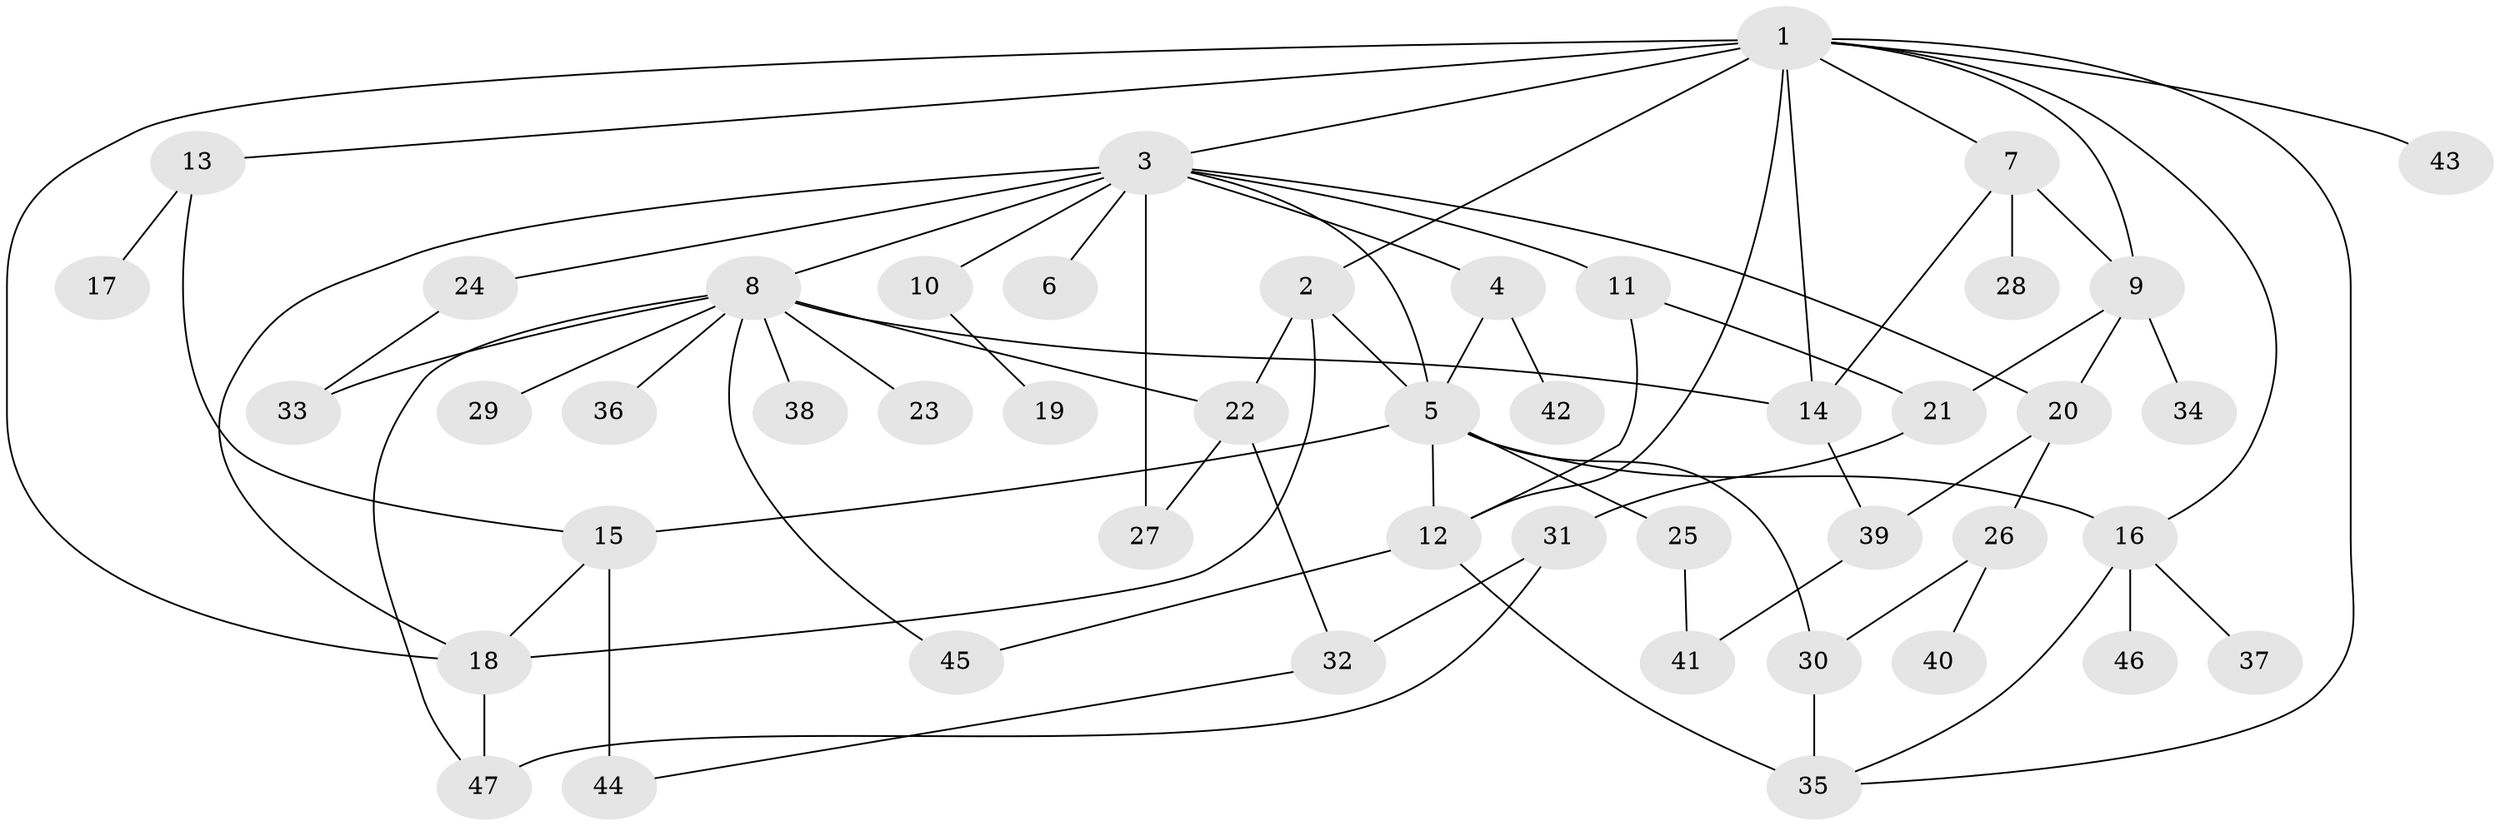 // original degree distribution, {12: 0.010752688172043012, 8: 0.010752688172043012, 19: 0.010752688172043012, 4: 0.07526881720430108, 2: 0.21505376344086022, 6: 0.043010752688172046, 11: 0.010752688172043012, 3: 0.08602150537634409, 1: 0.4731182795698925, 5: 0.06451612903225806}
// Generated by graph-tools (version 1.1) at 2025/35/03/09/25 02:35:23]
// undirected, 47 vertices, 74 edges
graph export_dot {
graph [start="1"]
  node [color=gray90,style=filled];
  1;
  2;
  3;
  4;
  5;
  6;
  7;
  8;
  9;
  10;
  11;
  12;
  13;
  14;
  15;
  16;
  17;
  18;
  19;
  20;
  21;
  22;
  23;
  24;
  25;
  26;
  27;
  28;
  29;
  30;
  31;
  32;
  33;
  34;
  35;
  36;
  37;
  38;
  39;
  40;
  41;
  42;
  43;
  44;
  45;
  46;
  47;
  1 -- 2 [weight=1.0];
  1 -- 3 [weight=1.0];
  1 -- 7 [weight=1.0];
  1 -- 9 [weight=1.0];
  1 -- 12 [weight=1.0];
  1 -- 13 [weight=1.0];
  1 -- 14 [weight=1.0];
  1 -- 16 [weight=1.0];
  1 -- 18 [weight=1.0];
  1 -- 35 [weight=1.0];
  1 -- 43 [weight=1.0];
  2 -- 5 [weight=4.0];
  2 -- 18 [weight=1.0];
  2 -- 22 [weight=1.0];
  3 -- 4 [weight=1.0];
  3 -- 5 [weight=1.0];
  3 -- 6 [weight=1.0];
  3 -- 8 [weight=1.0];
  3 -- 10 [weight=1.0];
  3 -- 11 [weight=1.0];
  3 -- 18 [weight=1.0];
  3 -- 20 [weight=1.0];
  3 -- 24 [weight=1.0];
  3 -- 27 [weight=8.0];
  4 -- 5 [weight=1.0];
  4 -- 42 [weight=1.0];
  5 -- 12 [weight=1.0];
  5 -- 15 [weight=1.0];
  5 -- 16 [weight=1.0];
  5 -- 25 [weight=1.0];
  5 -- 30 [weight=1.0];
  7 -- 9 [weight=1.0];
  7 -- 14 [weight=1.0];
  7 -- 28 [weight=2.0];
  8 -- 14 [weight=1.0];
  8 -- 22 [weight=1.0];
  8 -- 23 [weight=1.0];
  8 -- 29 [weight=1.0];
  8 -- 33 [weight=1.0];
  8 -- 36 [weight=1.0];
  8 -- 38 [weight=1.0];
  8 -- 45 [weight=1.0];
  8 -- 47 [weight=1.0];
  9 -- 20 [weight=1.0];
  9 -- 21 [weight=1.0];
  9 -- 34 [weight=1.0];
  10 -- 19 [weight=1.0];
  11 -- 12 [weight=1.0];
  11 -- 21 [weight=1.0];
  12 -- 35 [weight=1.0];
  12 -- 45 [weight=1.0];
  13 -- 15 [weight=1.0];
  13 -- 17 [weight=1.0];
  14 -- 39 [weight=2.0];
  15 -- 18 [weight=1.0];
  15 -- 44 [weight=2.0];
  16 -- 35 [weight=1.0];
  16 -- 37 [weight=1.0];
  16 -- 46 [weight=1.0];
  18 -- 47 [weight=1.0];
  20 -- 26 [weight=1.0];
  20 -- 39 [weight=1.0];
  21 -- 31 [weight=2.0];
  22 -- 27 [weight=1.0];
  22 -- 32 [weight=1.0];
  24 -- 33 [weight=1.0];
  25 -- 41 [weight=1.0];
  26 -- 30 [weight=1.0];
  26 -- 40 [weight=1.0];
  30 -- 35 [weight=2.0];
  31 -- 32 [weight=1.0];
  31 -- 47 [weight=1.0];
  32 -- 44 [weight=1.0];
  39 -- 41 [weight=1.0];
}
